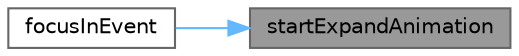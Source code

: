 digraph "startExpandAnimation"
{
 // LATEX_PDF_SIZE
  bgcolor="transparent";
  edge [fontname=Helvetica,fontsize=10,labelfontname=Helvetica,labelfontsize=10];
  node [fontname=Helvetica,fontsize=10,shape=box,height=0.2,width=0.4];
  rankdir="RL";
  Node1 [id="Node000001",label="startExpandAnimation",height=0.2,width=0.4,color="gray40", fillcolor="grey60", style="filled", fontcolor="black",tooltip=" "];
  Node1 -> Node2 [id="edge1_Node000001_Node000002",dir="back",color="steelblue1",style="solid",tooltip=" "];
  Node2 [id="Node000002",label="focusInEvent",height=0.2,width=0.4,color="grey40", fillcolor="white", style="filled",URL="$class_my_search_line_edit.html#abe839d2e8f13054e4eaf762f8ec98e50",tooltip="重写焦点获取事件，触发展开动画"];
}
